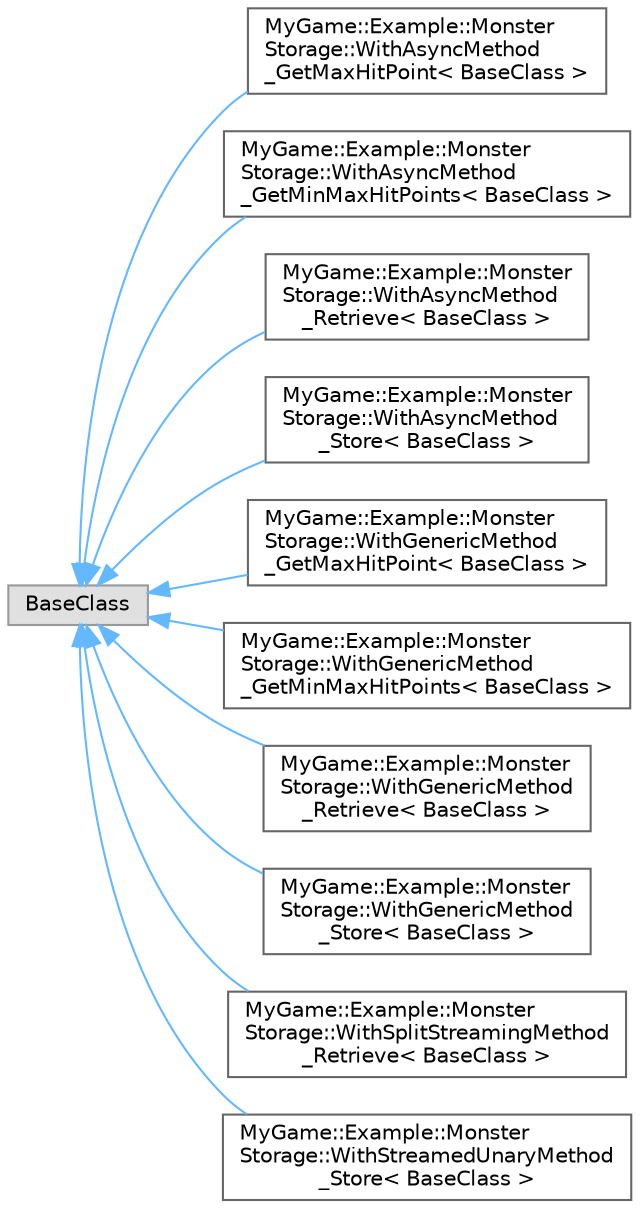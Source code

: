 digraph "Graphical Class Hierarchy"
{
 // LATEX_PDF_SIZE
  bgcolor="transparent";
  edge [fontname=Helvetica,fontsize=10,labelfontname=Helvetica,labelfontsize=10];
  node [fontname=Helvetica,fontsize=10,shape=box,height=0.2,width=0.4];
  rankdir="LR";
  Node0 [id="Node000000",label="BaseClass",height=0.2,width=0.4,color="grey60", fillcolor="#E0E0E0", style="filled",tooltip=" "];
  Node0 -> Node1 [id="edge9_Node000000_Node000001",dir="back",color="steelblue1",style="solid",tooltip=" "];
  Node1 [id="Node000001",label="MyGame::Example::Monster\lStorage::WithAsyncMethod\l_GetMaxHitPoint\< BaseClass \>",height=0.2,width=0.4,color="grey40", fillcolor="white", style="filled",URL="$classMyGame_1_1Example_1_1MonsterStorage_1_1WithAsyncMethod__GetMaxHitPoint.html",tooltip=" "];
  Node0 -> Node2 [id="edge10_Node000000_Node000002",dir="back",color="steelblue1",style="solid",tooltip=" "];
  Node2 [id="Node000002",label="MyGame::Example::Monster\lStorage::WithAsyncMethod\l_GetMinMaxHitPoints\< BaseClass \>",height=0.2,width=0.4,color="grey40", fillcolor="white", style="filled",URL="$classMyGame_1_1Example_1_1MonsterStorage_1_1WithAsyncMethod__GetMinMaxHitPoints.html",tooltip=" "];
  Node0 -> Node3 [id="edge11_Node000000_Node000003",dir="back",color="steelblue1",style="solid",tooltip=" "];
  Node3 [id="Node000003",label="MyGame::Example::Monster\lStorage::WithAsyncMethod\l_Retrieve\< BaseClass \>",height=0.2,width=0.4,color="grey40", fillcolor="white", style="filled",URL="$classMyGame_1_1Example_1_1MonsterStorage_1_1WithAsyncMethod__Retrieve.html",tooltip=" "];
  Node0 -> Node4 [id="edge12_Node000000_Node000004",dir="back",color="steelblue1",style="solid",tooltip=" "];
  Node4 [id="Node000004",label="MyGame::Example::Monster\lStorage::WithAsyncMethod\l_Store\< BaseClass \>",height=0.2,width=0.4,color="grey40", fillcolor="white", style="filled",URL="$classMyGame_1_1Example_1_1MonsterStorage_1_1WithAsyncMethod__Store.html",tooltip=" "];
  Node0 -> Node5 [id="edge13_Node000000_Node000005",dir="back",color="steelblue1",style="solid",tooltip=" "];
  Node5 [id="Node000005",label="MyGame::Example::Monster\lStorage::WithGenericMethod\l_GetMaxHitPoint\< BaseClass \>",height=0.2,width=0.4,color="grey40", fillcolor="white", style="filled",URL="$classMyGame_1_1Example_1_1MonsterStorage_1_1WithGenericMethod__GetMaxHitPoint.html",tooltip=" "];
  Node0 -> Node6 [id="edge14_Node000000_Node000006",dir="back",color="steelblue1",style="solid",tooltip=" "];
  Node6 [id="Node000006",label="MyGame::Example::Monster\lStorage::WithGenericMethod\l_GetMinMaxHitPoints\< BaseClass \>",height=0.2,width=0.4,color="grey40", fillcolor="white", style="filled",URL="$classMyGame_1_1Example_1_1MonsterStorage_1_1WithGenericMethod__GetMinMaxHitPoints.html",tooltip=" "];
  Node0 -> Node7 [id="edge15_Node000000_Node000007",dir="back",color="steelblue1",style="solid",tooltip=" "];
  Node7 [id="Node000007",label="MyGame::Example::Monster\lStorage::WithGenericMethod\l_Retrieve\< BaseClass \>",height=0.2,width=0.4,color="grey40", fillcolor="white", style="filled",URL="$classMyGame_1_1Example_1_1MonsterStorage_1_1WithGenericMethod__Retrieve.html",tooltip=" "];
  Node0 -> Node8 [id="edge16_Node000000_Node000008",dir="back",color="steelblue1",style="solid",tooltip=" "];
  Node8 [id="Node000008",label="MyGame::Example::Monster\lStorage::WithGenericMethod\l_Store\< BaseClass \>",height=0.2,width=0.4,color="grey40", fillcolor="white", style="filled",URL="$classMyGame_1_1Example_1_1MonsterStorage_1_1WithGenericMethod__Store.html",tooltip=" "];
  Node0 -> Node9 [id="edge17_Node000000_Node000009",dir="back",color="steelblue1",style="solid",tooltip=" "];
  Node9 [id="Node000009",label="MyGame::Example::Monster\lStorage::WithSplitStreamingMethod\l_Retrieve\< BaseClass \>",height=0.2,width=0.4,color="grey40", fillcolor="white", style="filled",URL="$classMyGame_1_1Example_1_1MonsterStorage_1_1WithSplitStreamingMethod__Retrieve.html",tooltip=" "];
  Node0 -> Node10 [id="edge18_Node000000_Node000010",dir="back",color="steelblue1",style="solid",tooltip=" "];
  Node10 [id="Node000010",label="MyGame::Example::Monster\lStorage::WithStreamedUnaryMethod\l_Store\< BaseClass \>",height=0.2,width=0.4,color="grey40", fillcolor="white", style="filled",URL="$classMyGame_1_1Example_1_1MonsterStorage_1_1WithStreamedUnaryMethod__Store.html",tooltip=" "];
}
